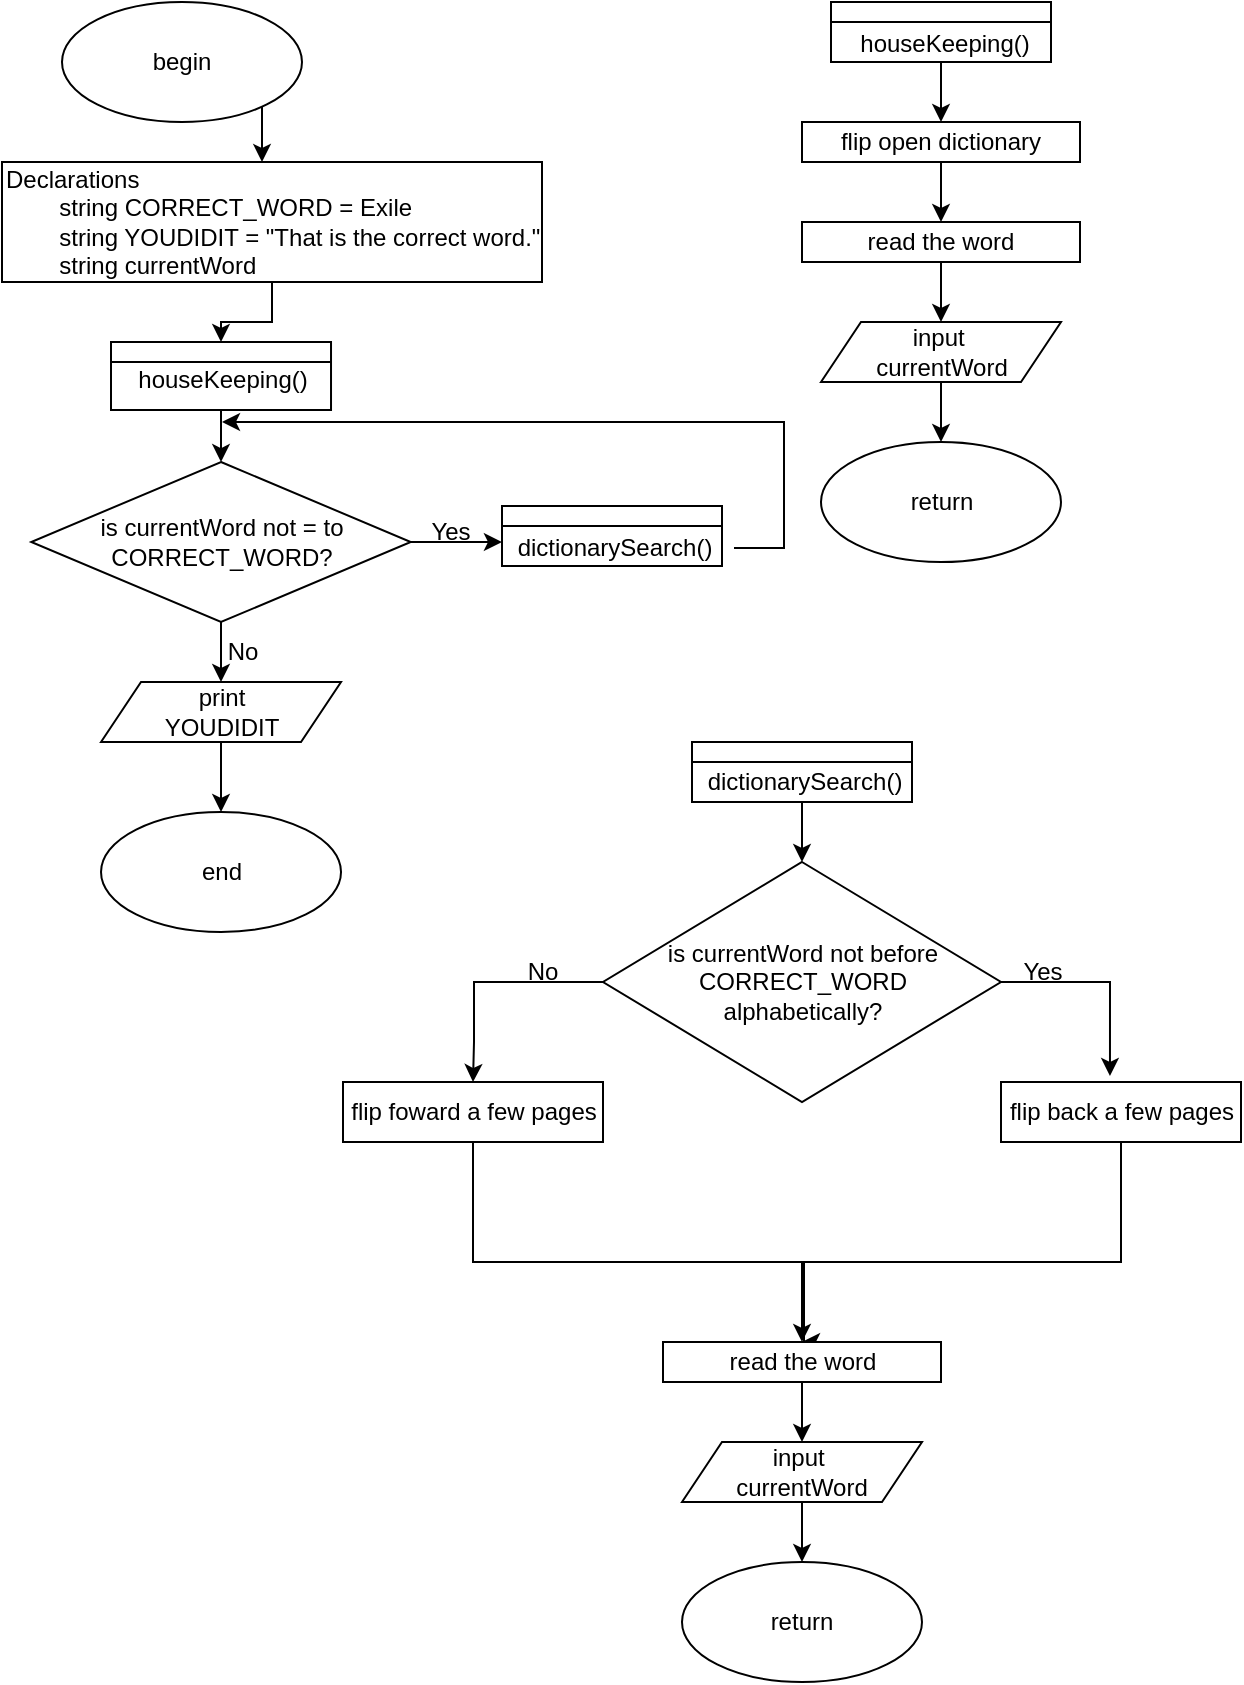<mxfile version="26.2.2">
  <diagram name="Page-1" id="Z8VreMl6VB01sr6rXXpZ">
    <mxGraphModel dx="1092" dy="825" grid="1" gridSize="10" guides="1" tooltips="1" connect="1" arrows="1" fold="1" page="1" pageScale="1" pageWidth="850" pageHeight="1100" math="0" shadow="0">
      <root>
        <mxCell id="0" />
        <mxCell id="1" parent="0" />
        <mxCell id="V87KOU5uzPZG43iJzvm6-3" value="" style="edgeStyle=orthogonalEdgeStyle;rounded=0;orthogonalLoop=1;jettySize=auto;html=1;" edge="1" parent="1" source="V87KOU5uzPZG43iJzvm6-1" target="V87KOU5uzPZG43iJzvm6-2">
          <mxGeometry relative="1" as="geometry">
            <Array as="points">
              <mxPoint x="140" y="80" />
              <mxPoint x="140" y="80" />
            </Array>
          </mxGeometry>
        </mxCell>
        <mxCell id="V87KOU5uzPZG43iJzvm6-1" value="begin" style="ellipse;whiteSpace=wrap;html=1;" vertex="1" parent="1">
          <mxGeometry x="40" y="10" width="120" height="60" as="geometry" />
        </mxCell>
        <mxCell id="V87KOU5uzPZG43iJzvm6-9" value="" style="edgeStyle=orthogonalEdgeStyle;rounded=0;orthogonalLoop=1;jettySize=auto;html=1;entryX=0.5;entryY=0;entryDx=0;entryDy=0;" edge="1" parent="1" source="V87KOU5uzPZG43iJzvm6-2" target="V87KOU5uzPZG43iJzvm6-5">
          <mxGeometry relative="1" as="geometry" />
        </mxCell>
        <mxCell id="V87KOU5uzPZG43iJzvm6-2" value="Declarations&lt;div&gt;&lt;span style=&quot;white-space: pre;&quot;&gt;&#x9;&lt;/span&gt;string CORRECT_WORD = Exile&lt;/div&gt;&lt;div&gt;&lt;span style=&quot;white-space: pre;&quot;&gt;&#x9;&lt;/span&gt;string YOUDIDIT = &quot;That is the correct word.&quot;&lt;br&gt;&lt;div&gt;&lt;span style=&quot;white-space: pre;&quot;&gt;&#x9;&lt;/span&gt;string currentWord&lt;/div&gt;&lt;/div&gt;" style="rounded=0;whiteSpace=wrap;html=1;align=left;" vertex="1" parent="1">
          <mxGeometry x="10" y="90" width="270" height="60" as="geometry" />
        </mxCell>
        <mxCell id="V87KOU5uzPZG43iJzvm6-32" value="" style="edgeStyle=orthogonalEdgeStyle;rounded=0;orthogonalLoop=1;jettySize=auto;html=1;" edge="1" parent="1" source="V87KOU5uzPZG43iJzvm6-5" target="V87KOU5uzPZG43iJzvm6-22">
          <mxGeometry relative="1" as="geometry" />
        </mxCell>
        <mxCell id="V87KOU5uzPZG43iJzvm6-5" value="" style="swimlane;whiteSpace=wrap;html=1;startSize=10;" vertex="1" parent="1">
          <mxGeometry x="64.5" y="180" width="110.01" height="34" as="geometry" />
        </mxCell>
        <mxCell id="V87KOU5uzPZG43iJzvm6-6" value="houseKeeping()" style="text;html=1;align=center;verticalAlign=middle;resizable=0;points=[];autosize=1;strokeColor=none;fillColor=none;" vertex="1" parent="V87KOU5uzPZG43iJzvm6-5">
          <mxGeometry x="0.01" y="4" width="110" height="30" as="geometry" />
        </mxCell>
        <mxCell id="V87KOU5uzPZG43iJzvm6-10" value="houseKeeping()" style="text;html=1;align=center;verticalAlign=middle;resizable=0;points=[];autosize=1;strokeColor=none;fillColor=none;" vertex="1" parent="1">
          <mxGeometry x="425.5" y="16" width="110" height="30" as="geometry" />
        </mxCell>
        <mxCell id="V87KOU5uzPZG43iJzvm6-13" value="" style="edgeStyle=orthogonalEdgeStyle;rounded=0;orthogonalLoop=1;jettySize=auto;html=1;" edge="1" parent="1" source="V87KOU5uzPZG43iJzvm6-11" target="V87KOU5uzPZG43iJzvm6-12">
          <mxGeometry relative="1" as="geometry" />
        </mxCell>
        <mxCell id="V87KOU5uzPZG43iJzvm6-11" value="" style="swimlane;whiteSpace=wrap;html=1;startSize=10;" vertex="1" parent="1">
          <mxGeometry x="424.5" y="10" width="110" height="30" as="geometry" />
        </mxCell>
        <mxCell id="V87KOU5uzPZG43iJzvm6-18" value="" style="edgeStyle=orthogonalEdgeStyle;rounded=0;orthogonalLoop=1;jettySize=auto;html=1;" edge="1" parent="1" source="V87KOU5uzPZG43iJzvm6-12" target="V87KOU5uzPZG43iJzvm6-15">
          <mxGeometry relative="1" as="geometry" />
        </mxCell>
        <mxCell id="V87KOU5uzPZG43iJzvm6-12" value="flip open dictionary" style="rounded=0;whiteSpace=wrap;html=1;" vertex="1" parent="1">
          <mxGeometry x="410" y="70" width="139" height="20" as="geometry" />
        </mxCell>
        <mxCell id="V87KOU5uzPZG43iJzvm6-19" value="" style="edgeStyle=orthogonalEdgeStyle;rounded=0;orthogonalLoop=1;jettySize=auto;html=1;" edge="1" parent="1" source="V87KOU5uzPZG43iJzvm6-15" target="V87KOU5uzPZG43iJzvm6-16">
          <mxGeometry relative="1" as="geometry" />
        </mxCell>
        <mxCell id="V87KOU5uzPZG43iJzvm6-15" value="read the word" style="rounded=0;whiteSpace=wrap;html=1;" vertex="1" parent="1">
          <mxGeometry x="410" y="120" width="139" height="20" as="geometry" />
        </mxCell>
        <mxCell id="V87KOU5uzPZG43iJzvm6-21" value="" style="edgeStyle=orthogonalEdgeStyle;rounded=0;orthogonalLoop=1;jettySize=auto;html=1;" edge="1" parent="1" source="V87KOU5uzPZG43iJzvm6-16" target="V87KOU5uzPZG43iJzvm6-20">
          <mxGeometry relative="1" as="geometry" />
        </mxCell>
        <mxCell id="V87KOU5uzPZG43iJzvm6-16" value="input&amp;nbsp;&lt;div&gt;currentWord&lt;/div&gt;" style="shape=parallelogram;perimeter=parallelogramPerimeter;whiteSpace=wrap;html=1;fixedSize=1;" vertex="1" parent="1">
          <mxGeometry x="419.5" y="170" width="120" height="30" as="geometry" />
        </mxCell>
        <mxCell id="V87KOU5uzPZG43iJzvm6-20" value="return" style="ellipse;whiteSpace=wrap;html=1;" vertex="1" parent="1">
          <mxGeometry x="419.5" y="230" width="120" height="60" as="geometry" />
        </mxCell>
        <mxCell id="V87KOU5uzPZG43iJzvm6-55" value="" style="edgeStyle=orthogonalEdgeStyle;rounded=0;orthogonalLoop=1;jettySize=auto;html=1;" edge="1" parent="1" source="V87KOU5uzPZG43iJzvm6-22" target="V87KOU5uzPZG43iJzvm6-52">
          <mxGeometry relative="1" as="geometry" />
        </mxCell>
        <mxCell id="V87KOU5uzPZG43iJzvm6-22" value="is currentWord not = to CORRECT_WORD?" style="rhombus;whiteSpace=wrap;html=1;" vertex="1" parent="1">
          <mxGeometry x="24.63" y="240" width="189.75" height="80" as="geometry" />
        </mxCell>
        <mxCell id="V87KOU5uzPZG43iJzvm6-24" value="" style="swimlane;whiteSpace=wrap;html=1;startSize=10;" vertex="1" parent="1">
          <mxGeometry x="260" y="262" width="110" height="30" as="geometry" />
        </mxCell>
        <mxCell id="V87KOU5uzPZG43iJzvm6-26" style="edgeStyle=orthogonalEdgeStyle;rounded=0;orthogonalLoop=1;jettySize=auto;html=1;" edge="1" parent="1" source="V87KOU5uzPZG43iJzvm6-25">
          <mxGeometry relative="1" as="geometry">
            <mxPoint x="120" y="220" as="targetPoint" />
            <Array as="points">
              <mxPoint x="401" y="283" />
            </Array>
          </mxGeometry>
        </mxCell>
        <mxCell id="V87KOU5uzPZG43iJzvm6-25" value="dictionarySearch()" style="text;html=1;align=center;verticalAlign=middle;resizable=0;points=[];autosize=1;strokeColor=none;fillColor=none;" vertex="1" parent="1">
          <mxGeometry x="256" y="268" width="120" height="30" as="geometry" />
        </mxCell>
        <mxCell id="V87KOU5uzPZG43iJzvm6-33" style="edgeStyle=orthogonalEdgeStyle;rounded=0;orthogonalLoop=1;jettySize=auto;html=1;entryX=0.033;entryY=0.4;entryDx=0;entryDy=0;entryPerimeter=0;" edge="1" parent="1" source="V87KOU5uzPZG43iJzvm6-22" target="V87KOU5uzPZG43iJzvm6-25">
          <mxGeometry relative="1" as="geometry" />
        </mxCell>
        <mxCell id="V87KOU5uzPZG43iJzvm6-34" value="Yes" style="text;html=1;align=center;verticalAlign=middle;resizable=0;points=[];autosize=1;strokeColor=none;fillColor=none;" vertex="1" parent="1">
          <mxGeometry x="214.38" y="260" width="40" height="30" as="geometry" />
        </mxCell>
        <mxCell id="V87KOU5uzPZG43iJzvm6-35" value="dictionarySearch()" style="text;html=1;align=center;verticalAlign=middle;resizable=0;points=[];autosize=1;strokeColor=none;fillColor=none;" vertex="1" parent="1">
          <mxGeometry x="351" y="385" width="120" height="30" as="geometry" />
        </mxCell>
        <mxCell id="V87KOU5uzPZG43iJzvm6-38" value="" style="edgeStyle=orthogonalEdgeStyle;rounded=0;orthogonalLoop=1;jettySize=auto;html=1;" edge="1" parent="1" source="V87KOU5uzPZG43iJzvm6-36" target="V87KOU5uzPZG43iJzvm6-37">
          <mxGeometry relative="1" as="geometry" />
        </mxCell>
        <mxCell id="V87KOU5uzPZG43iJzvm6-36" value="" style="swimlane;whiteSpace=wrap;html=1;startSize=10;" vertex="1" parent="1">
          <mxGeometry x="355" y="380" width="110" height="30" as="geometry" />
        </mxCell>
        <mxCell id="V87KOU5uzPZG43iJzvm6-42" style="edgeStyle=orthogonalEdgeStyle;rounded=0;orthogonalLoop=1;jettySize=auto;html=1;entryX=0.5;entryY=0;entryDx=0;entryDy=0;" edge="1" parent="1" source="V87KOU5uzPZG43iJzvm6-37" target="V87KOU5uzPZG43iJzvm6-40">
          <mxGeometry relative="1" as="geometry">
            <Array as="points">
              <mxPoint x="246" y="500" />
              <mxPoint x="246" y="530" />
            </Array>
          </mxGeometry>
        </mxCell>
        <mxCell id="V87KOU5uzPZG43iJzvm6-37" value="is currentWord not before CORRECT_WORD&lt;div&gt;alphabetically?&lt;/div&gt;" style="rhombus;whiteSpace=wrap;html=1;" vertex="1" parent="1">
          <mxGeometry x="310.5" y="440" width="199" height="120" as="geometry" />
        </mxCell>
        <mxCell id="V87KOU5uzPZG43iJzvm6-44" style="edgeStyle=orthogonalEdgeStyle;rounded=0;orthogonalLoop=1;jettySize=auto;html=1;entryX=0.5;entryY=0;entryDx=0;entryDy=0;" edge="1" parent="1" source="V87KOU5uzPZG43iJzvm6-39" target="V87KOU5uzPZG43iJzvm6-43">
          <mxGeometry relative="1" as="geometry">
            <Array as="points">
              <mxPoint x="570" y="640" />
              <mxPoint x="410" y="640" />
            </Array>
          </mxGeometry>
        </mxCell>
        <mxCell id="V87KOU5uzPZG43iJzvm6-39" value="flip back a few pages" style="rounded=0;whiteSpace=wrap;html=1;" vertex="1" parent="1">
          <mxGeometry x="509.5" y="550" width="120" height="30" as="geometry" />
        </mxCell>
        <mxCell id="V87KOU5uzPZG43iJzvm6-45" style="edgeStyle=orthogonalEdgeStyle;rounded=0;orthogonalLoop=1;jettySize=auto;html=1;" edge="1" parent="1" source="V87KOU5uzPZG43iJzvm6-40">
          <mxGeometry relative="1" as="geometry">
            <mxPoint x="410" y="680" as="targetPoint" />
            <Array as="points">
              <mxPoint x="246" y="640" />
              <mxPoint x="411" y="640" />
            </Array>
          </mxGeometry>
        </mxCell>
        <mxCell id="V87KOU5uzPZG43iJzvm6-40" value="flip foward a few pages" style="rounded=0;whiteSpace=wrap;html=1;" vertex="1" parent="1">
          <mxGeometry x="180.5" y="550" width="130" height="30" as="geometry" />
        </mxCell>
        <mxCell id="V87KOU5uzPZG43iJzvm6-41" style="edgeStyle=orthogonalEdgeStyle;rounded=0;orthogonalLoop=1;jettySize=auto;html=1;entryX=0.454;entryY=-0.1;entryDx=0;entryDy=0;entryPerimeter=0;" edge="1" parent="1" source="V87KOU5uzPZG43iJzvm6-37" target="V87KOU5uzPZG43iJzvm6-39">
          <mxGeometry relative="1" as="geometry">
            <Array as="points">
              <mxPoint x="564" y="500" />
            </Array>
          </mxGeometry>
        </mxCell>
        <mxCell id="V87KOU5uzPZG43iJzvm6-47" value="" style="edgeStyle=orthogonalEdgeStyle;rounded=0;orthogonalLoop=1;jettySize=auto;html=1;" edge="1" parent="1" source="V87KOU5uzPZG43iJzvm6-43" target="V87KOU5uzPZG43iJzvm6-46">
          <mxGeometry relative="1" as="geometry" />
        </mxCell>
        <mxCell id="V87KOU5uzPZG43iJzvm6-43" value="read the word" style="rounded=0;whiteSpace=wrap;html=1;" vertex="1" parent="1">
          <mxGeometry x="340.5" y="680" width="139" height="20" as="geometry" />
        </mxCell>
        <mxCell id="V87KOU5uzPZG43iJzvm6-49" value="" style="edgeStyle=orthogonalEdgeStyle;rounded=0;orthogonalLoop=1;jettySize=auto;html=1;" edge="1" parent="1" source="V87KOU5uzPZG43iJzvm6-46" target="V87KOU5uzPZG43iJzvm6-48">
          <mxGeometry relative="1" as="geometry" />
        </mxCell>
        <mxCell id="V87KOU5uzPZG43iJzvm6-46" value="input&amp;nbsp;&lt;div&gt;currentWord&lt;/div&gt;" style="shape=parallelogram;perimeter=parallelogramPerimeter;whiteSpace=wrap;html=1;fixedSize=1;" vertex="1" parent="1">
          <mxGeometry x="350" y="730" width="120" height="30" as="geometry" />
        </mxCell>
        <mxCell id="V87KOU5uzPZG43iJzvm6-48" value="return" style="ellipse;whiteSpace=wrap;html=1;" vertex="1" parent="1">
          <mxGeometry x="350" y="790" width="120" height="60" as="geometry" />
        </mxCell>
        <mxCell id="V87KOU5uzPZG43iJzvm6-50" value="Yes" style="text;html=1;align=center;verticalAlign=middle;resizable=0;points=[];autosize=1;strokeColor=none;fillColor=none;" vertex="1" parent="1">
          <mxGeometry x="509.5" y="480" width="40" height="30" as="geometry" />
        </mxCell>
        <mxCell id="V87KOU5uzPZG43iJzvm6-51" value="No" style="text;html=1;align=center;verticalAlign=middle;resizable=0;points=[];autosize=1;strokeColor=none;fillColor=none;" vertex="1" parent="1">
          <mxGeometry x="260" y="480" width="40" height="30" as="geometry" />
        </mxCell>
        <mxCell id="V87KOU5uzPZG43iJzvm6-56" value="" style="edgeStyle=orthogonalEdgeStyle;rounded=0;orthogonalLoop=1;jettySize=auto;html=1;" edge="1" parent="1" source="V87KOU5uzPZG43iJzvm6-52" target="V87KOU5uzPZG43iJzvm6-53">
          <mxGeometry relative="1" as="geometry" />
        </mxCell>
        <mxCell id="V87KOU5uzPZG43iJzvm6-52" value="print&lt;div&gt;YOUDIDIT&lt;/div&gt;" style="shape=parallelogram;perimeter=parallelogramPerimeter;whiteSpace=wrap;html=1;fixedSize=1;" vertex="1" parent="1">
          <mxGeometry x="59.51" y="350" width="120" height="30" as="geometry" />
        </mxCell>
        <mxCell id="V87KOU5uzPZG43iJzvm6-53" value="end" style="ellipse;whiteSpace=wrap;html=1;" vertex="1" parent="1">
          <mxGeometry x="59.51" y="415" width="120" height="60" as="geometry" />
        </mxCell>
        <mxCell id="V87KOU5uzPZG43iJzvm6-57" value="No" style="text;html=1;align=center;verticalAlign=middle;resizable=0;points=[];autosize=1;strokeColor=none;fillColor=none;" vertex="1" parent="1">
          <mxGeometry x="110" y="320" width="40" height="30" as="geometry" />
        </mxCell>
      </root>
    </mxGraphModel>
  </diagram>
</mxfile>
